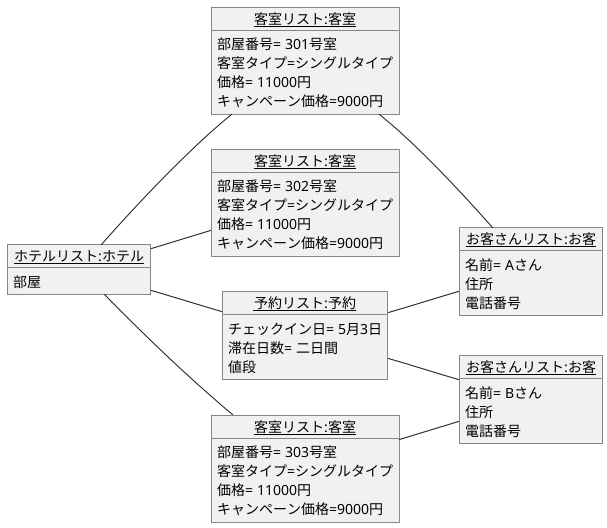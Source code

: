 @startuml 課題3-1
left to right direction
object "<u>ホテルリスト:ホテル</u>" as hoteru1{
    部屋
}
object "<u>客室リスト:客室</u>" as heya1{
    部屋番号= 301号室
    客室タイプ=シングルタイプ
    価格= 11000円
    キャンペーン価格=9000円
}
object "<u>客室リスト:客室</u>" as heya2{
    部屋番号= 302号室
    客室タイプ=シングルタイプ
    価格= 11000円
    キャンペーン価格=9000円
}
object "<u>客室リスト:客室</u>" as heya3{
    部屋番号= 303号室
    客室タイプ=シングルタイプ
    価格= 11000円
    キャンペーン価格=9000円
}
object "<u>予約リスト:予約</u>" as yoyaku{
    チェックイン日= 5月3日
    滞在日数= 二日間
    値段
}
object "<u>お客さんリスト:お客</u>" as kyaku1{
名前= Aさん
住所
電話番号
}
object "<u>お客さんリスト:お客</u>" as kyaku2{
名前= Bさん
住所
電話番号
}
hoteru1 -- heya1
hoteru1 -- heya2
hoteru1 -- heya3
hoteru1 -- yoyaku
yoyaku -- kyaku1
yoyaku -- kyaku2
heya1 -- kyaku1
heya3 -- kyaku2
@enduml